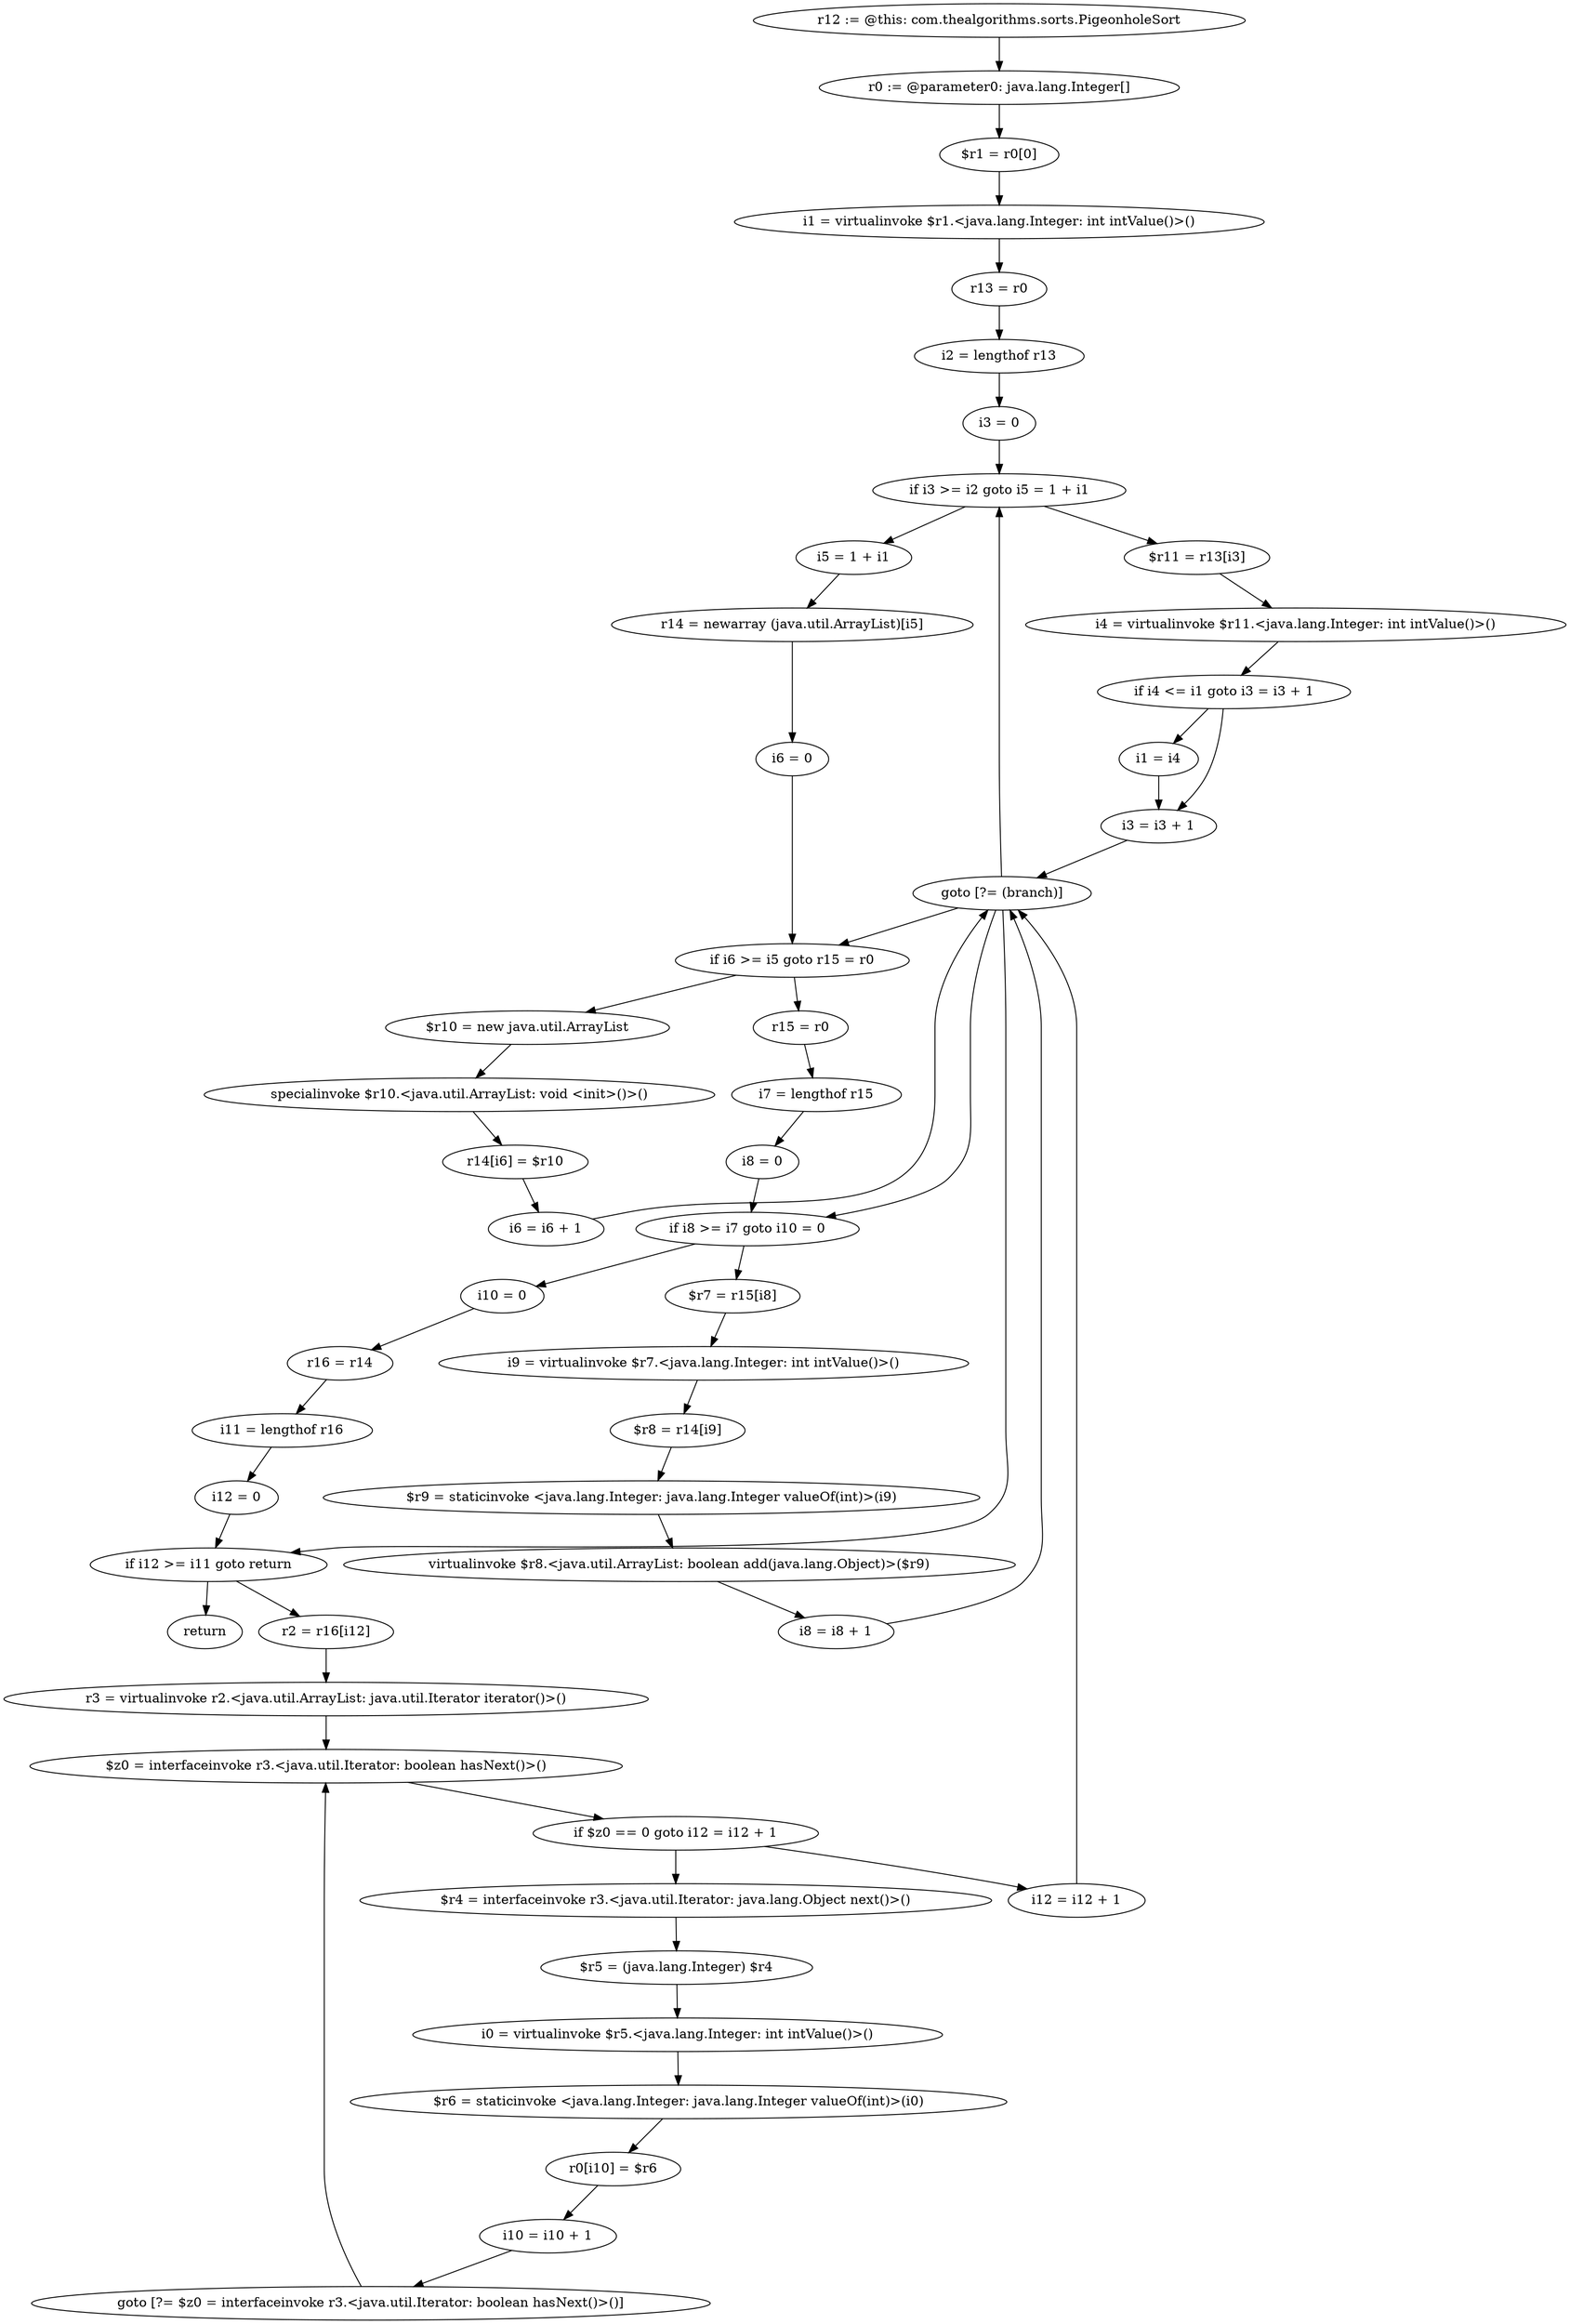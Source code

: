 digraph "unitGraph" {
    "r12 := @this: com.thealgorithms.sorts.PigeonholeSort"
    "r0 := @parameter0: java.lang.Integer[]"
    "$r1 = r0[0]"
    "i1 = virtualinvoke $r1.<java.lang.Integer: int intValue()>()"
    "r13 = r0"
    "i2 = lengthof r13"
    "i3 = 0"
    "if i3 >= i2 goto i5 = 1 + i1"
    "$r11 = r13[i3]"
    "i4 = virtualinvoke $r11.<java.lang.Integer: int intValue()>()"
    "if i4 <= i1 goto i3 = i3 + 1"
    "i1 = i4"
    "i3 = i3 + 1"
    "goto [?= (branch)]"
    "i5 = 1 + i1"
    "r14 = newarray (java.util.ArrayList)[i5]"
    "i6 = 0"
    "if i6 >= i5 goto r15 = r0"
    "$r10 = new java.util.ArrayList"
    "specialinvoke $r10.<java.util.ArrayList: void <init>()>()"
    "r14[i6] = $r10"
    "i6 = i6 + 1"
    "r15 = r0"
    "i7 = lengthof r15"
    "i8 = 0"
    "if i8 >= i7 goto i10 = 0"
    "$r7 = r15[i8]"
    "i9 = virtualinvoke $r7.<java.lang.Integer: int intValue()>()"
    "$r8 = r14[i9]"
    "$r9 = staticinvoke <java.lang.Integer: java.lang.Integer valueOf(int)>(i9)"
    "virtualinvoke $r8.<java.util.ArrayList: boolean add(java.lang.Object)>($r9)"
    "i8 = i8 + 1"
    "i10 = 0"
    "r16 = r14"
    "i11 = lengthof r16"
    "i12 = 0"
    "if i12 >= i11 goto return"
    "r2 = r16[i12]"
    "r3 = virtualinvoke r2.<java.util.ArrayList: java.util.Iterator iterator()>()"
    "$z0 = interfaceinvoke r3.<java.util.Iterator: boolean hasNext()>()"
    "if $z0 == 0 goto i12 = i12 + 1"
    "$r4 = interfaceinvoke r3.<java.util.Iterator: java.lang.Object next()>()"
    "$r5 = (java.lang.Integer) $r4"
    "i0 = virtualinvoke $r5.<java.lang.Integer: int intValue()>()"
    "$r6 = staticinvoke <java.lang.Integer: java.lang.Integer valueOf(int)>(i0)"
    "r0[i10] = $r6"
    "i10 = i10 + 1"
    "goto [?= $z0 = interfaceinvoke r3.<java.util.Iterator: boolean hasNext()>()]"
    "i12 = i12 + 1"
    "return"
    "r12 := @this: com.thealgorithms.sorts.PigeonholeSort"->"r0 := @parameter0: java.lang.Integer[]";
    "r0 := @parameter0: java.lang.Integer[]"->"$r1 = r0[0]";
    "$r1 = r0[0]"->"i1 = virtualinvoke $r1.<java.lang.Integer: int intValue()>()";
    "i1 = virtualinvoke $r1.<java.lang.Integer: int intValue()>()"->"r13 = r0";
    "r13 = r0"->"i2 = lengthof r13";
    "i2 = lengthof r13"->"i3 = 0";
    "i3 = 0"->"if i3 >= i2 goto i5 = 1 + i1";
    "if i3 >= i2 goto i5 = 1 + i1"->"$r11 = r13[i3]";
    "if i3 >= i2 goto i5 = 1 + i1"->"i5 = 1 + i1";
    "$r11 = r13[i3]"->"i4 = virtualinvoke $r11.<java.lang.Integer: int intValue()>()";
    "i4 = virtualinvoke $r11.<java.lang.Integer: int intValue()>()"->"if i4 <= i1 goto i3 = i3 + 1";
    "if i4 <= i1 goto i3 = i3 + 1"->"i1 = i4";
    "if i4 <= i1 goto i3 = i3 + 1"->"i3 = i3 + 1";
    "i1 = i4"->"i3 = i3 + 1";
    "i3 = i3 + 1"->"goto [?= (branch)]";
    "goto [?= (branch)]"->"if i3 >= i2 goto i5 = 1 + i1";
    "i5 = 1 + i1"->"r14 = newarray (java.util.ArrayList)[i5]";
    "r14 = newarray (java.util.ArrayList)[i5]"->"i6 = 0";
    "i6 = 0"->"if i6 >= i5 goto r15 = r0";
    "if i6 >= i5 goto r15 = r0"->"$r10 = new java.util.ArrayList";
    "if i6 >= i5 goto r15 = r0"->"r15 = r0";
    "$r10 = new java.util.ArrayList"->"specialinvoke $r10.<java.util.ArrayList: void <init>()>()";
    "specialinvoke $r10.<java.util.ArrayList: void <init>()>()"->"r14[i6] = $r10";
    "r14[i6] = $r10"->"i6 = i6 + 1";
    "i6 = i6 + 1"->"goto [?= (branch)]";
    "goto [?= (branch)]"->"if i6 >= i5 goto r15 = r0";
    "r15 = r0"->"i7 = lengthof r15";
    "i7 = lengthof r15"->"i8 = 0";
    "i8 = 0"->"if i8 >= i7 goto i10 = 0";
    "if i8 >= i7 goto i10 = 0"->"$r7 = r15[i8]";
    "if i8 >= i7 goto i10 = 0"->"i10 = 0";
    "$r7 = r15[i8]"->"i9 = virtualinvoke $r7.<java.lang.Integer: int intValue()>()";
    "i9 = virtualinvoke $r7.<java.lang.Integer: int intValue()>()"->"$r8 = r14[i9]";
    "$r8 = r14[i9]"->"$r9 = staticinvoke <java.lang.Integer: java.lang.Integer valueOf(int)>(i9)";
    "$r9 = staticinvoke <java.lang.Integer: java.lang.Integer valueOf(int)>(i9)"->"virtualinvoke $r8.<java.util.ArrayList: boolean add(java.lang.Object)>($r9)";
    "virtualinvoke $r8.<java.util.ArrayList: boolean add(java.lang.Object)>($r9)"->"i8 = i8 + 1";
    "i8 = i8 + 1"->"goto [?= (branch)]";
    "goto [?= (branch)]"->"if i8 >= i7 goto i10 = 0";
    "i10 = 0"->"r16 = r14";
    "r16 = r14"->"i11 = lengthof r16";
    "i11 = lengthof r16"->"i12 = 0";
    "i12 = 0"->"if i12 >= i11 goto return";
    "if i12 >= i11 goto return"->"r2 = r16[i12]";
    "if i12 >= i11 goto return"->"return";
    "r2 = r16[i12]"->"r3 = virtualinvoke r2.<java.util.ArrayList: java.util.Iterator iterator()>()";
    "r3 = virtualinvoke r2.<java.util.ArrayList: java.util.Iterator iterator()>()"->"$z0 = interfaceinvoke r3.<java.util.Iterator: boolean hasNext()>()";
    "$z0 = interfaceinvoke r3.<java.util.Iterator: boolean hasNext()>()"->"if $z0 == 0 goto i12 = i12 + 1";
    "if $z0 == 0 goto i12 = i12 + 1"->"$r4 = interfaceinvoke r3.<java.util.Iterator: java.lang.Object next()>()";
    "if $z0 == 0 goto i12 = i12 + 1"->"i12 = i12 + 1";
    "$r4 = interfaceinvoke r3.<java.util.Iterator: java.lang.Object next()>()"->"$r5 = (java.lang.Integer) $r4";
    "$r5 = (java.lang.Integer) $r4"->"i0 = virtualinvoke $r5.<java.lang.Integer: int intValue()>()";
    "i0 = virtualinvoke $r5.<java.lang.Integer: int intValue()>()"->"$r6 = staticinvoke <java.lang.Integer: java.lang.Integer valueOf(int)>(i0)";
    "$r6 = staticinvoke <java.lang.Integer: java.lang.Integer valueOf(int)>(i0)"->"r0[i10] = $r6";
    "r0[i10] = $r6"->"i10 = i10 + 1";
    "i10 = i10 + 1"->"goto [?= $z0 = interfaceinvoke r3.<java.util.Iterator: boolean hasNext()>()]";
    "goto [?= $z0 = interfaceinvoke r3.<java.util.Iterator: boolean hasNext()>()]"->"$z0 = interfaceinvoke r3.<java.util.Iterator: boolean hasNext()>()";
    "i12 = i12 + 1"->"goto [?= (branch)]";
    "goto [?= (branch)]"->"if i12 >= i11 goto return";
}
